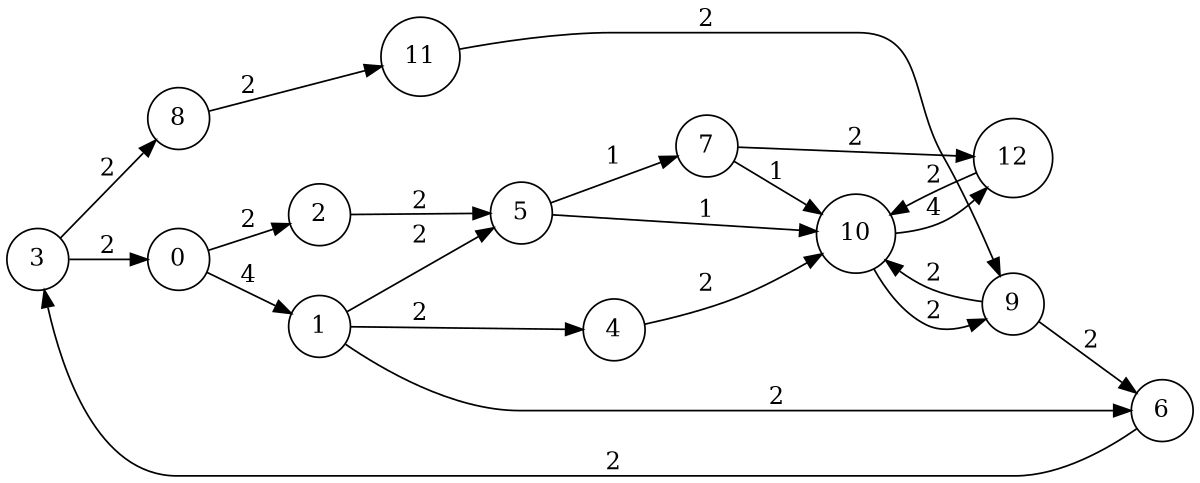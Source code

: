 digraph my_graph {
    rankdir=LR;
    size="8,5"
    node [shape = circle];
    3 -> 0 [label="2"];
    3 -> 8 [label="2"];
    0 -> 2 [label="2"];
    0 -> 1 [label="4"];
    6 -> 3 [label="2"];
    9 -> 6 [label="2"];
    9 -> 10 [label="2"];
    10 -> 9 [label="2"];
    10 -> 12 [label="4"];
    12 -> 10 [label="2"];
    1 -> 4 [label="2"];
    1 -> 6 [label="2"];
    1 -> 5 [label="2"];
    4 -> 10 [label="2"];
    2 -> 5 [label="2"];
    8 -> 11 [label="2"];
    11 -> 9 [label="2"];
    5 -> 10 [label="1"];
    5 -> 7 [label="1"];
    7 -> 12 [label="2"];
    7 -> 10 [label="1"];
}
